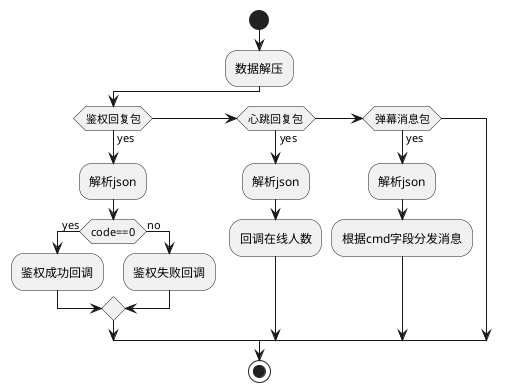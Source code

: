 @startuml
start
:数据解压;
if (鉴权回复包) then (yes)
    :解析json;
    if (code==0) then (yes)
        :鉴权成功回调;
    else (no)
        :鉴权失败回调;
    endif
else if (心跳回复包) then (yes)
    :解析json;
    :回调在线人数;
else if (弹幕消息包) then (yes)
    :解析json;
    :根据cmd字段分发消息;

endif
stop
@enduml